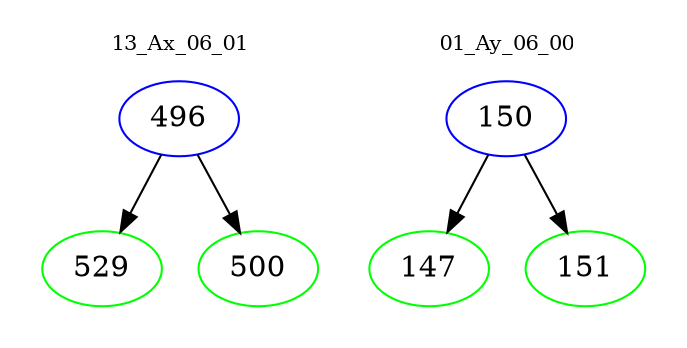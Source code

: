 digraph{
subgraph cluster_0 {
color = white
label = "13_Ax_06_01";
fontsize=10;
T0_496 [label="496", color="blue"]
T0_496 -> T0_529 [color="black"]
T0_529 [label="529", color="green"]
T0_496 -> T0_500 [color="black"]
T0_500 [label="500", color="green"]
}
subgraph cluster_1 {
color = white
label = "01_Ay_06_00";
fontsize=10;
T1_150 [label="150", color="blue"]
T1_150 -> T1_147 [color="black"]
T1_147 [label="147", color="green"]
T1_150 -> T1_151 [color="black"]
T1_151 [label="151", color="green"]
}
}
